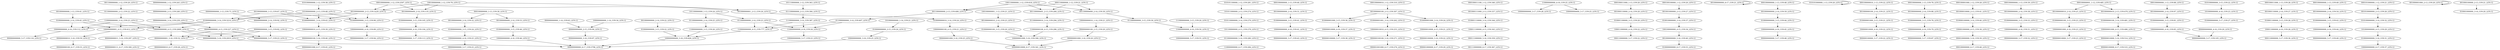 digraph G {
    "011000000000_2-13_COV:22_LEN:12" -> "110000000000_3-14_COV:23_LEN:12";
    "011100000000_2-13_COV:384_LEN:12" -> "111000000000_3-14_COV:387_LEN:12";
    "010101100000_1-12_COV:281_LEN:12" -> "101011000000_2-13_COV:274_LEN:12";
    "000100000000_1-13_COV:40_LEN:12" -> "001000000000_2-14_COV:51_LEN:12";
    "011000000000_2-14_COV:23_LEN:12" -> "110000000000_4-15_COV:777_LEN:12";
    "011000000000_2-14_COV:23_LEN:12" -> "110000000000_4-16_COV:24_LEN:12";
    "001000000100_2-13_COV:307_LEN:12" -> "010000001000_3-15_COV:36_LEN:12";
    "001000000100_2-13_COV:307_LEN:12" -> "010000001001_3-14_COV:262_LEN:12";
    "001000000100_2-13_COV:307_LEN:12" -> "010000001000_3-14_COV:24_LEN:12";
    "001000111000_2-13_COV:337_LEN:12" -> "010001110000_3-14_COV:344_LEN:12";
    "110000000000_4-16_COV:25_LEN:12" -> "100000000000_5-17_COV:28_LEN:12";
    "010000000010_3-14_COV:24_LEN:12" -> "100000000100_4-15_COV:21_LEN:12";
    "010000000001_3-14_COV:43_LEN:12" -> "100000000010_4-15_COV:39_LEN:12";
    "010001100000_3-15_COV:20_LEN:12" -> "100011000000_4-16_COV:22_LEN:12";
    "001000000000_5-16_COV:40_LEN:12" -> "010000000000_6-17_COV:55_LEN:12";
    "001000000000_6-17_COV:21_LEN:12" -> "001000000000_6-17_COV:21_LEN:12";
    "000000000000_4-15_COV:227_LEN:12" -> "000000000001_5-16_COV:32_LEN:12";
    "000000000000_4-15_COV:227_LEN:12" -> "000000000000_5-16_COV:2919_LEN:12";
    "000000000000_4-15_COV:227_LEN:12" -> "000000000000_5-17_COV:23_LEN:12";
    "111000000000_3-14_COV:387_LEN:12" -> "110000000000_4-15_COV:777_LEN:12";
    "111000000000_3-14_COV:387_LEN:12" -> "110000000000_4-16_COV:24_LEN:12";
    "001000000000_2-14_COV:59_LEN:12" -> "010000000000_3-15_COV:44_LEN:12";
    "011000000000_5-16_COV:280_LEN:12" -> "110000000000_6-17_COV:284_LEN:12";
    "000100011000_1-13_COV:20_LEN:12" -> "001000110000_2-14_COV:20_LEN:12";
    "000100100000_1-12_COV:20_LEN:12" -> "001001000000_2-13_COV:27_LEN:12";
    "010101000000_1-13_COV:20_LEN:12" -> "010101000000_1-13_COV:20_LEN:12";
    "000000000001_5-16_COV:32_LEN:12" -> "000000000010_6-17_COV:26_LEN:12";
    "000100000010_1-13_COV:22_LEN:12" -> "001000000100_2-14_COV:21_LEN:12";
    "010000000000_2-14_COV:45_LEN:12" -> "100000000000_4-15_COV:2669_LEN:12";
    "010000000000_2-14_COV:45_LEN:12" -> "100000000001_4-15_COV:412_LEN:12";
    "010000000000_2-14_COV:45_LEN:12" -> "100000000000_4-16_COV:112_LEN:12";
    "011000000000_3-14_COV:407_LEN:12" -> "110000000000_4-15_COV:777_LEN:12";
    "011000000000_3-14_COV:407_LEN:12" -> "110000000000_4-16_COV:24_LEN:12";
    "100000000010_4-15_COV:39_LEN:12" -> "000000000100_5-16_COV:40_LEN:12";
    "100000000000_5-16_COV:826_LEN:12" -> "000000000000_6-17_COV:3796_LEN:12";
    "010000000000_3-15_COV:90_LEN:12" -> "100000000000_4-16_COV:89_LEN:12";
    "000110000000_1-12_COV:21_LEN:12" -> "001100000001_2-13_COV:284_LEN:12";
    "000110000000_1-12_COV:21_LEN:12" -> "001100000000_2-14_COV:30_LEN:12";
    "000110000000_1-12_COV:21_LEN:12" -> "001100000000_2-13_COV:406_LEN:12";
    "010000000000_3-15_COV:78_LEN:12" -> "100000000000_4-16_COV:79_LEN:12";
    "010000001000_3-15_COV:36_LEN:12" -> "100000010000_4-16_COV:37_LEN:12";
    "001000010000_2-13_COV:41_LEN:12" -> "010000100000_3-14_COV:40_LEN:12";
    "100000000000_4-15_COV:2669_LEN:12" -> "000000000001_5-16_COV:32_LEN:12";
    "100000000000_4-15_COV:2669_LEN:12" -> "000000000000_5-16_COV:2919_LEN:12";
    "100000000000_4-15_COV:2669_LEN:12" -> "000000000000_5-17_COV:23_LEN:12";
    "001000000000_2-14_COV:38_LEN:12" -> "010000000000_3-15_COV:33_LEN:12";
    "001000000010_2-14_COV:25_LEN:12" -> "010000000100_3-15_COV:23_LEN:12";
    "001100000001_2-13_COV:284_LEN:12" -> "011000000010_3-14_COV:294_LEN:12";
    "110000000000_4-16_COV:25_LEN:12" -> "100000000000_5-17_COV:25_LEN:12";
    "100000000000_3-16_COV:25_LEN:12" -> "000000000000_6-17_COV:3796_LEN:12";
    "000000000000_1-12_COV:243_LEN:12" -> "000000000000_2-13_COV:240_LEN:12";
    "000000000100_2-15_COV:20_LEN:12" -> "000000001000_3-16_COV:20_LEN:12";
    "000100000000_1-13_COV:88_LEN:12" -> "001000000000_2-14_COV:97_LEN:12";
    "100000000000_4-16_COV:31_LEN:12" -> "000000000000_5-17_COV:32_LEN:12";
    "000010000000_5-16_COV:39_LEN:12" -> "000100000000_6-17_COV:48_LEN:12";
    "100000010000_4-16_COV:22_LEN:12" -> "000000100000_5-17_COV:22_LEN:12";
    "100000000000_1-14_COV:34_LEN:12" -> "000000000000_2-15_COV:94_LEN:12";
    "010100000000_3-15_COV:22_LEN:12" -> "101000000000_4-16_COV:23_LEN:12";
    "101000000000_2-13_COV:48_LEN:12" -> "010000000001_3-14_COV:43_LEN:12";
    "101000000000_2-13_COV:48_LEN:12" -> "010000000000_3-15_COV:90_LEN:12";
    "101000000000_2-13_COV:48_LEN:12" -> "010000000000_3-14_COV:3214_LEN:12";
    "000000000000_3-14_COV:239_LEN:12" -> "000000000000_4-15_COV:227_LEN:12";
    "100011100000_4-15_COV:343_LEN:12" -> "000111000000_5-16_COV:359_LEN:12";
    "100000000000_4-16_COV:85_LEN:12" -> "000000000000_5-17_COV:105_LEN:12";
    "100011000000_4-16_COV:28_LEN:12" -> "000110000000_5-17_COV:30_LEN:12";
    "100011000000_4-16_COV:22_LEN:12" -> "000110000000_5-17_COV:22_LEN:12";
    "000100000000_1-13_COV:30_LEN:12" -> "001000000000_2-14_COV:32_LEN:12";
    "001001000000_2-13_COV:27_LEN:12" -> "010010000000_3-14_COV:37_LEN:12";
    "110000000000_3-15_COV:26_LEN:12" -> "100000000000_5-16_COV:826_LEN:12";
    "010000001001_3-14_COV:262_LEN:12" -> "100000010010_4-15_COV:255_LEN:12";
    "001000000000_2-14_COV:97_LEN:12" -> "010000000000_3-15_COV:81_LEN:12";
    "100000000010_1-14_COV:21_LEN:12" -> "000000000100_2-15_COV:20_LEN:12";
    "101000000000_4-16_COV:23_LEN:12" -> "010000000000_5-17_COV:27_LEN:12";
    "101100000000_1-13_COV:24_LEN:12" -> "011000000000_2-14_COV:23_LEN:12";
    "010000000000_3-15_COV:43_LEN:12" -> "100000000000_4-16_COV:44_LEN:12";
    "000100000001_1-12_COV:485_LEN:12" -> "001000000010_2-14_COV:25_LEN:12";
    "000100000001_1-12_COV:485_LEN:12" -> "001000000010_2-13_COV:478_LEN:12";
    "000000000000_2-15_COV:94_LEN:12" -> "000000000000_3-16_COV:97_LEN:12";
    "100000001000_4-15_COV:486_LEN:12" -> "000000010000_5-16_COV:514_LEN:12";
    "010000000100_3-14_COV:481_LEN:12" -> "100000001000_4-15_COV:486_LEN:12";
    "010100000000_3-14_COV:32_LEN:12" -> "101000000000_4-15_COV:29_LEN:12";
    "000100000000_1-13_COV:39_LEN:12" -> "001000000000_2-14_COV:38_LEN:12";
    "011000000000_3-15_COV:30_LEN:12" -> "110000000000_4-16_COV:50_LEN:12";
    "001000000000_2-14_COV:53_LEN:12" -> "010000000000_3-15_COV:46_LEN:12";
    "001000000001_2-13_COV:24_LEN:12" -> "010000000010_3-14_COV:24_LEN:12";
    "001000001000_2-13_COV:20_LEN:12" -> "001000001000_2-13_COV:20_LEN:12";
    "100000000000_4-16_COV:45_LEN:12" -> "000000000000_5-17_COV:48_LEN:12";
    "000100000000_1-13_COV:48_LEN:12" -> "001000000000_2-14_COV:59_LEN:12";
    "101100000000_4-15_COV:278_LEN:12" -> "011000000000_5-16_COV:280_LEN:12";
    "100000000000_4-16_COV:41_LEN:12" -> "000000000000_5-17_COV:43_LEN:12";
    "100000001000_4-16_COV:23_LEN:12" -> "000000010000_5-17_COV:23_LEN:12";
    "001100000000_1-12_COV:20_LEN:12" -> "011000000000_2-13_COV:22_LEN:12";
    "100000000000_4-16_COV:79_LEN:12" -> "000000000000_5-17_COV:87_LEN:12";
    "001000000000_2-14_COV:22_LEN:12" -> "010000000000_3-15_COV:22_LEN:12";
    "000000000011_5-16_COV:297_LEN:12" -> "000000000111_6-17_COV:300_LEN:12";
    "000111000000_5-16_COV:359_LEN:12" -> "001110000000_6-17_COV:367_LEN:12";
    "001000000100_2-14_COV:21_LEN:12" -> "010000001000_3-15_COV:21_LEN:12";
    "100000000000_4-16_COV:89_LEN:12" -> "000000000000_5-17_COV:94_LEN:12";
    "010000000100_3-15_COV:23_LEN:12" -> "100000001000_4-16_COV:23_LEN:12";
    "010000000000_3-14_COV:3214_LEN:12" -> "100000000000_4-15_COV:2669_LEN:12";
    "010000000000_3-14_COV:3214_LEN:12" -> "100000000001_4-15_COV:412_LEN:12";
    "010000000000_3-14_COV:3214_LEN:12" -> "100000000000_4-16_COV:112_LEN:12";
    "110000000000_4-15_COV:777_LEN:12" -> "100000000000_5-16_COV:826_LEN:12";
    "010000000000_3-15_COV:41_LEN:12" -> "100000000000_4-16_COV:41_LEN:12";
    "010000000000_5-16_COV:31_LEN:12" -> "100000000000_6-17_COV:37_LEN:12";
    "010001110000_3-14_COV:344_LEN:12" -> "100011100000_4-15_COV:343_LEN:12";
    "001000100000_2-13_COV:21_LEN:12" -> "010001000000_3-14_COV:20_LEN:12";
    "010000000000_3-15_COV:33_LEN:12" -> "100000000000_4-16_COV:31_LEN:12";
    "000000000000_1-14_COV:63_LEN:12" -> "000000000000_2-15_COV:94_LEN:12";
    "000000000000_3-16_COV:97_LEN:12" -> "000000000000_6-17_COV:3796_LEN:12";
    "111000000000_3-15_COV:20_LEN:12" -> "110000000000_4-16_COV:50_LEN:12";
    "110000000000_4-16_COV:24_LEN:12" -> "100000000000_5-17_COV:23_LEN:12";
    "101110000000_1-12_COV:363_LEN:12" -> "011100000000_2-13_COV:384_LEN:12";
    "001100000000_2-14_COV:30_LEN:12" -> "011000000000_3-15_COV:30_LEN:12";
    "100000000000_4-16_COV:104_LEN:12" -> "000000000000_5-17_COV:113_LEN:12";
    "010000000100_3-15_COV:20_LEN:12" -> "100000001000_5-16_COV:306_LEN:12";
    "100000000001_4-15_COV:412_LEN:12" -> "000000000011_5-16_COV:297_LEN:12";
    "100000000001_4-15_COV:412_LEN:12" -> "000000000010_5-16_COV:59_LEN:12";
    "010010000000_3-14_COV:37_LEN:12" -> "100100000000_4-15_COV:34_LEN:12";
    "000000000000_1-13_COV:75_LEN:12" -> "000000000000_2-14_COV:92_LEN:12";
    "110000000000_3-14_COV:23_LEN:12" -> "100000000000_4-15_COV:2669_LEN:12";
    "110000000000_3-14_COV:23_LEN:12" -> "100000000001_4-15_COV:412_LEN:12";
    "110000000000_3-14_COV:23_LEN:12" -> "100000000000_4-16_COV:112_LEN:12";
    "010000000000_3-15_COV:105_LEN:12" -> "100000000000_4-16_COV:104_LEN:12";
    "001000000000_1-13_COV:41_LEN:12" -> "010000000000_2-14_COV:45_LEN:12";
    "010000001000_3-15_COV:21_LEN:12" -> "100000010000_4-16_COV:22_LEN:12";
    "001000110000_2-14_COV:27_LEN:12" -> "010001100000_3-15_COV:28_LEN:12";
    "010000000000_3-15_COV:22_LEN:12" -> "100000000000_5-16_COV:826_LEN:12";
    "000000001000_5-16_COV:25_LEN:12" -> "000000010000_6-17_COV:341_LEN:12";
    "100001000000_4-15_COV:38_LEN:12" -> "000010000000_5-16_COV:39_LEN:12";
    "010000000000_3-15_COV:46_LEN:12" -> "100000000000_4-16_COV:46_LEN:12";
    "001000000000_2-14_COV:54_LEN:12" -> "010000000000_3-15_COV:43_LEN:12";
    "000000000000_2-14_COV:92_LEN:12" -> "000000000000_3-15_COV:82_LEN:12";
    "110000000000_4-16_COV:50_LEN:12" -> "100000000000_5-17_COV:55_LEN:12";
    "010000000000_3-15_COV:81_LEN:12" -> "100000000000_4-16_COV:85_LEN:12";
    "100000010000_4-15_COV:21_LEN:12" -> "000000100000_5-16_COV:22_LEN:12";
    "000000000000_4-16_COV:20_LEN:12" -> "000000000000_5-17_COV:105_LEN:12";
    "101100000000_1-13_COV:24_LEN:12" -> "011000000000_2-14_COV:25_LEN:12";
    "010000001000_3-14_COV:24_LEN:12" -> "100000010000_4-15_COV:21_LEN:12";
    "000000000000_5-16_COV:2919_LEN:12" -> "000000000000_6-17_COV:3796_LEN:12";
    "100000000100_4-15_COV:21_LEN:12" -> "000000001000_5-16_COV:25_LEN:12";
    "010000000000_2-15_COV:24_LEN:12" -> "100000000000_3-16_COV:25_LEN:12";
    "001000110000_2-14_COV:20_LEN:12" -> "010001100000_3-15_COV:20_LEN:12";
    "011000000010_3-14_COV:294_LEN:12" -> "110000000100_4-15_COV:286_LEN:12";
    "110000000100_4-15_COV:286_LEN:12" -> "100000001000_5-16_COV:306_LEN:12";
    "100100000000_4-15_COV:34_LEN:12" -> "001000000000_5-16_COV:40_LEN:12";
    "001000000000_2-14_COV:119_LEN:12" -> "010000000000_3-15_COV:105_LEN:12";
    "000101000000_1-12_COV:21_LEN:12" -> "001010000000_2-13_COV:26_LEN:12";
    "100000010010_4-15_COV:255_LEN:12" -> "000000100100_5-16_COV:271_LEN:12";
    "000000001000_3-16_COV:20_LEN:12" -> "000000010000_6-17_COV:341_LEN:12";
    "100000000000_4-16_COV:46_LEN:12" -> "000000000000_6-17_COV:3796_LEN:12";
    "011000000000_2-14_COV:25_LEN:12" -> "110000000000_3-15_COV:26_LEN:12";
    "001100000000_2-13_COV:406_LEN:12" -> "011000000000_3-14_COV:407_LEN:12";
    "101000000000_4-15_COV:29_LEN:12" -> "010000000000_5-16_COV:31_LEN:12";
    "000100000010_1-12_COV:310_LEN:12" -> "001000000100_2-13_COV:307_LEN:12";
    "000100000000_1-13_COV:78_LEN:12" -> "001000000000_2-14_COV:88_LEN:12";
    "100000000000_4-16_COV:25_LEN:12" -> "000000000000_5-17_COV:25_LEN:12";
    "100000010000_4-16_COV:37_LEN:12" -> "000000100000_5-17_COV:38_LEN:12";
    "101011000000_2-13_COV:274_LEN:12" -> "010110000000_3-14_COV:279_LEN:12";
    "001000000000_2-14_COV:51_LEN:12" -> "010000000000_3-15_COV:41_LEN:12";
    "010110000000_3-14_COV:279_LEN:12" -> "101100000000_4-15_COV:278_LEN:12";
    "000000000100_5-16_COV:40_LEN:12" -> "000000001000_6-17_COV:45_LEN:12";
    "010100000000_1-12_COV:38_LEN:12" -> "101000000000_2-13_COV:48_LEN:12";
    "001000000000_2-14_COV:88_LEN:12" -> "010000000000_3-15_COV:78_LEN:12";
    "000100000000_1-12_COV:2597_LEN:12" -> "001000000001_2-13_COV:24_LEN:12";
    "000100000000_1-12_COV:2597_LEN:12" -> "001000000000_2-14_COV:119_LEN:12";
    "000100000000_1-12_COV:2597_LEN:12" -> "001000000000_2-13_COV:3229_LEN:12";
    "010001100000_3-15_COV:28_LEN:12" -> "100011000000_4-16_COV:28_LEN:12";
    "100100000001_1-13_COV:21_LEN:12" -> "001000000010_2-14_COV:23_LEN:12";
    "010000000000_3-15_COV:44_LEN:12" -> "100000000000_4-16_COV:45_LEN:12";
    "100000001000_5-16_COV:306_LEN:12" -> "000000010000_6-17_COV:341_LEN:12";
    "000100011100_1-12_COV:340_LEN:12" -> "001000111000_2-13_COV:337_LEN:12";
    "000000000010_5-16_COV:59_LEN:12" -> "000000000100_6-17_COV:55_LEN:12";
    "000000100100_5-16_COV:271_LEN:12" -> "000001001000_6-17_COV:276_LEN:12";
    "001000000010_2-13_COV:478_LEN:12" -> "010000000100_3-14_COV:481_LEN:12";
    "000000000000_3-15_COV:82_LEN:12" -> "000000000001_5-16_COV:32_LEN:12";
    "000000000000_3-15_COV:82_LEN:12" -> "000000000000_5-16_COV:2919_LEN:12";
    "000000000000_3-15_COV:82_LEN:12" -> "000000000000_5-17_COV:23_LEN:12";
    "000100011000_1-13_COV:28_LEN:12" -> "001000110000_2-14_COV:27_LEN:12";
    "001000000000_1-13_COV:67_LEN:12" -> "010000000001_3-14_COV:43_LEN:12";
    "001000000000_1-13_COV:67_LEN:12" -> "010000000000_3-15_COV:90_LEN:12";
    "001000000000_1-13_COV:67_LEN:12" -> "010000000000_3-14_COV:3214_LEN:12";
    "001000000000_2-14_COV:32_LEN:12" -> "010000000000_3-15_COV:24_LEN:12";
    "000100000000_1-13_COV:30_LEN:12" -> "001000000000_2-14_COV:53_LEN:12";
    "001000000010_2-14_COV:23_LEN:12" -> "010000000100_3-15_COV:20_LEN:12";
    "010000000000_3-15_COV:24_LEN:12" -> "100000000000_4-16_COV:25_LEN:12";
    "000100000000_1-13_COV:49_LEN:12" -> "001000000000_2-14_COV:54_LEN:12";
    "000000000000_2-13_COV:240_LEN:12" -> "000000000000_3-14_COV:239_LEN:12";
    "000000100000_5-16_COV:22_LEN:12" -> "000001000000_6-17_COV:29_LEN:12";
    "001000000000_2-13_COV:3229_LEN:12" -> "010000000001_3-14_COV:43_LEN:12";
    "001000000000_2-13_COV:3229_LEN:12" -> "010000000000_3-15_COV:90_LEN:12";
    "001000000000_2-13_COV:3229_LEN:12" -> "010000000000_3-14_COV:3214_LEN:12";
    "000000010000_5-16_COV:514_LEN:12" -> "000000100000_6-17_COV:533_LEN:12";
    "100000000000_4-16_COV:44_LEN:12" -> "000000000000_5-17_COV:49_LEN:12";
    "010000100000_3-14_COV:40_LEN:12" -> "100001000000_4-15_COV:38_LEN:12";
    "101000000000_1-14_COV:21_LEN:12" -> "010000000000_2-15_COV:24_LEN:12";
    "100000000000_4-16_COV:112_LEN:12" -> "000000000000_5-17_COV:116_LEN:12";
    "000100001000_1-12_COV:28_LEN:12" -> "001000010000_2-13_COV:41_LEN:12";
    "100110000000_1-12_COV:618_LEN:12" -> "001100000001_2-13_COV:284_LEN:12";
    "100110000000_1-12_COV:618_LEN:12" -> "001100000000_2-14_COV:30_LEN:12";
    "100110000000_1-12_COV:618_LEN:12" -> "001100000000_2-13_COV:406_LEN:12";
    "001010000000_2-13_COV:26_LEN:12" -> "010100000000_3-14_COV:32_LEN:12";
    "100100000000_1-12_COV:78_LEN:12" -> "001000000001_2-13_COV:24_LEN:12";
    "100100000000_1-12_COV:78_LEN:12" -> "001000000000_2-14_COV:119_LEN:12";
    "100100000000_1-12_COV:78_LEN:12" -> "001000000000_2-13_COV:3229_LEN:12";
}
